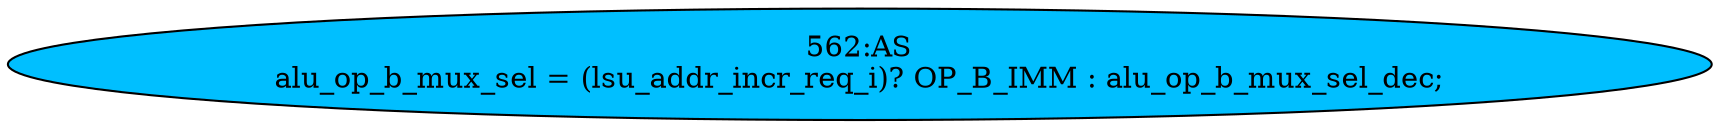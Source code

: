 strict digraph "" {
	node [label="\N"];
	"562:AS"	 [ast="<pyverilog.vparser.ast.Assign object at 0x7f21700239d0>",
		def_var="['alu_op_b_mux_sel']",
		fillcolor=deepskyblue,
		label="562:AS
alu_op_b_mux_sel = (lsu_addr_incr_req_i)? OP_B_IMM : alu_op_b_mux_sel_dec;",
		statements="[]",
		style=filled,
		typ=Assign,
		use_var="['lsu_addr_incr_req_i', 'OP_B_IMM', 'alu_op_b_mux_sel_dec']"];
}
